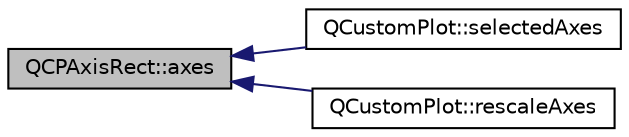 digraph "QCPAxisRect::axes"
{
  edge [fontname="Helvetica",fontsize="10",labelfontname="Helvetica",labelfontsize="10"];
  node [fontname="Helvetica",fontsize="10",shape=record];
  rankdir="LR";
  Node43 [label="QCPAxisRect::axes",height=0.2,width=0.4,color="black", fillcolor="grey75", style="filled", fontcolor="black"];
  Node43 -> Node44 [dir="back",color="midnightblue",fontsize="10",style="solid",fontname="Helvetica"];
  Node44 [label="QCustomPlot::selectedAxes",height=0.2,width=0.4,color="black", fillcolor="white", style="filled",URL="$dd/d9b/class_q_custom_plot.html#a7e6b07792b1cb2c31681596582d14dbe"];
  Node43 -> Node45 [dir="back",color="midnightblue",fontsize="10",style="solid",fontname="Helvetica"];
  Node45 [label="QCustomPlot::rescaleAxes",height=0.2,width=0.4,color="black", fillcolor="white", style="filled",URL="$dd/d9b/class_q_custom_plot.html#ad86528f2cee6c7e446dea4a6e8839935"];
}
